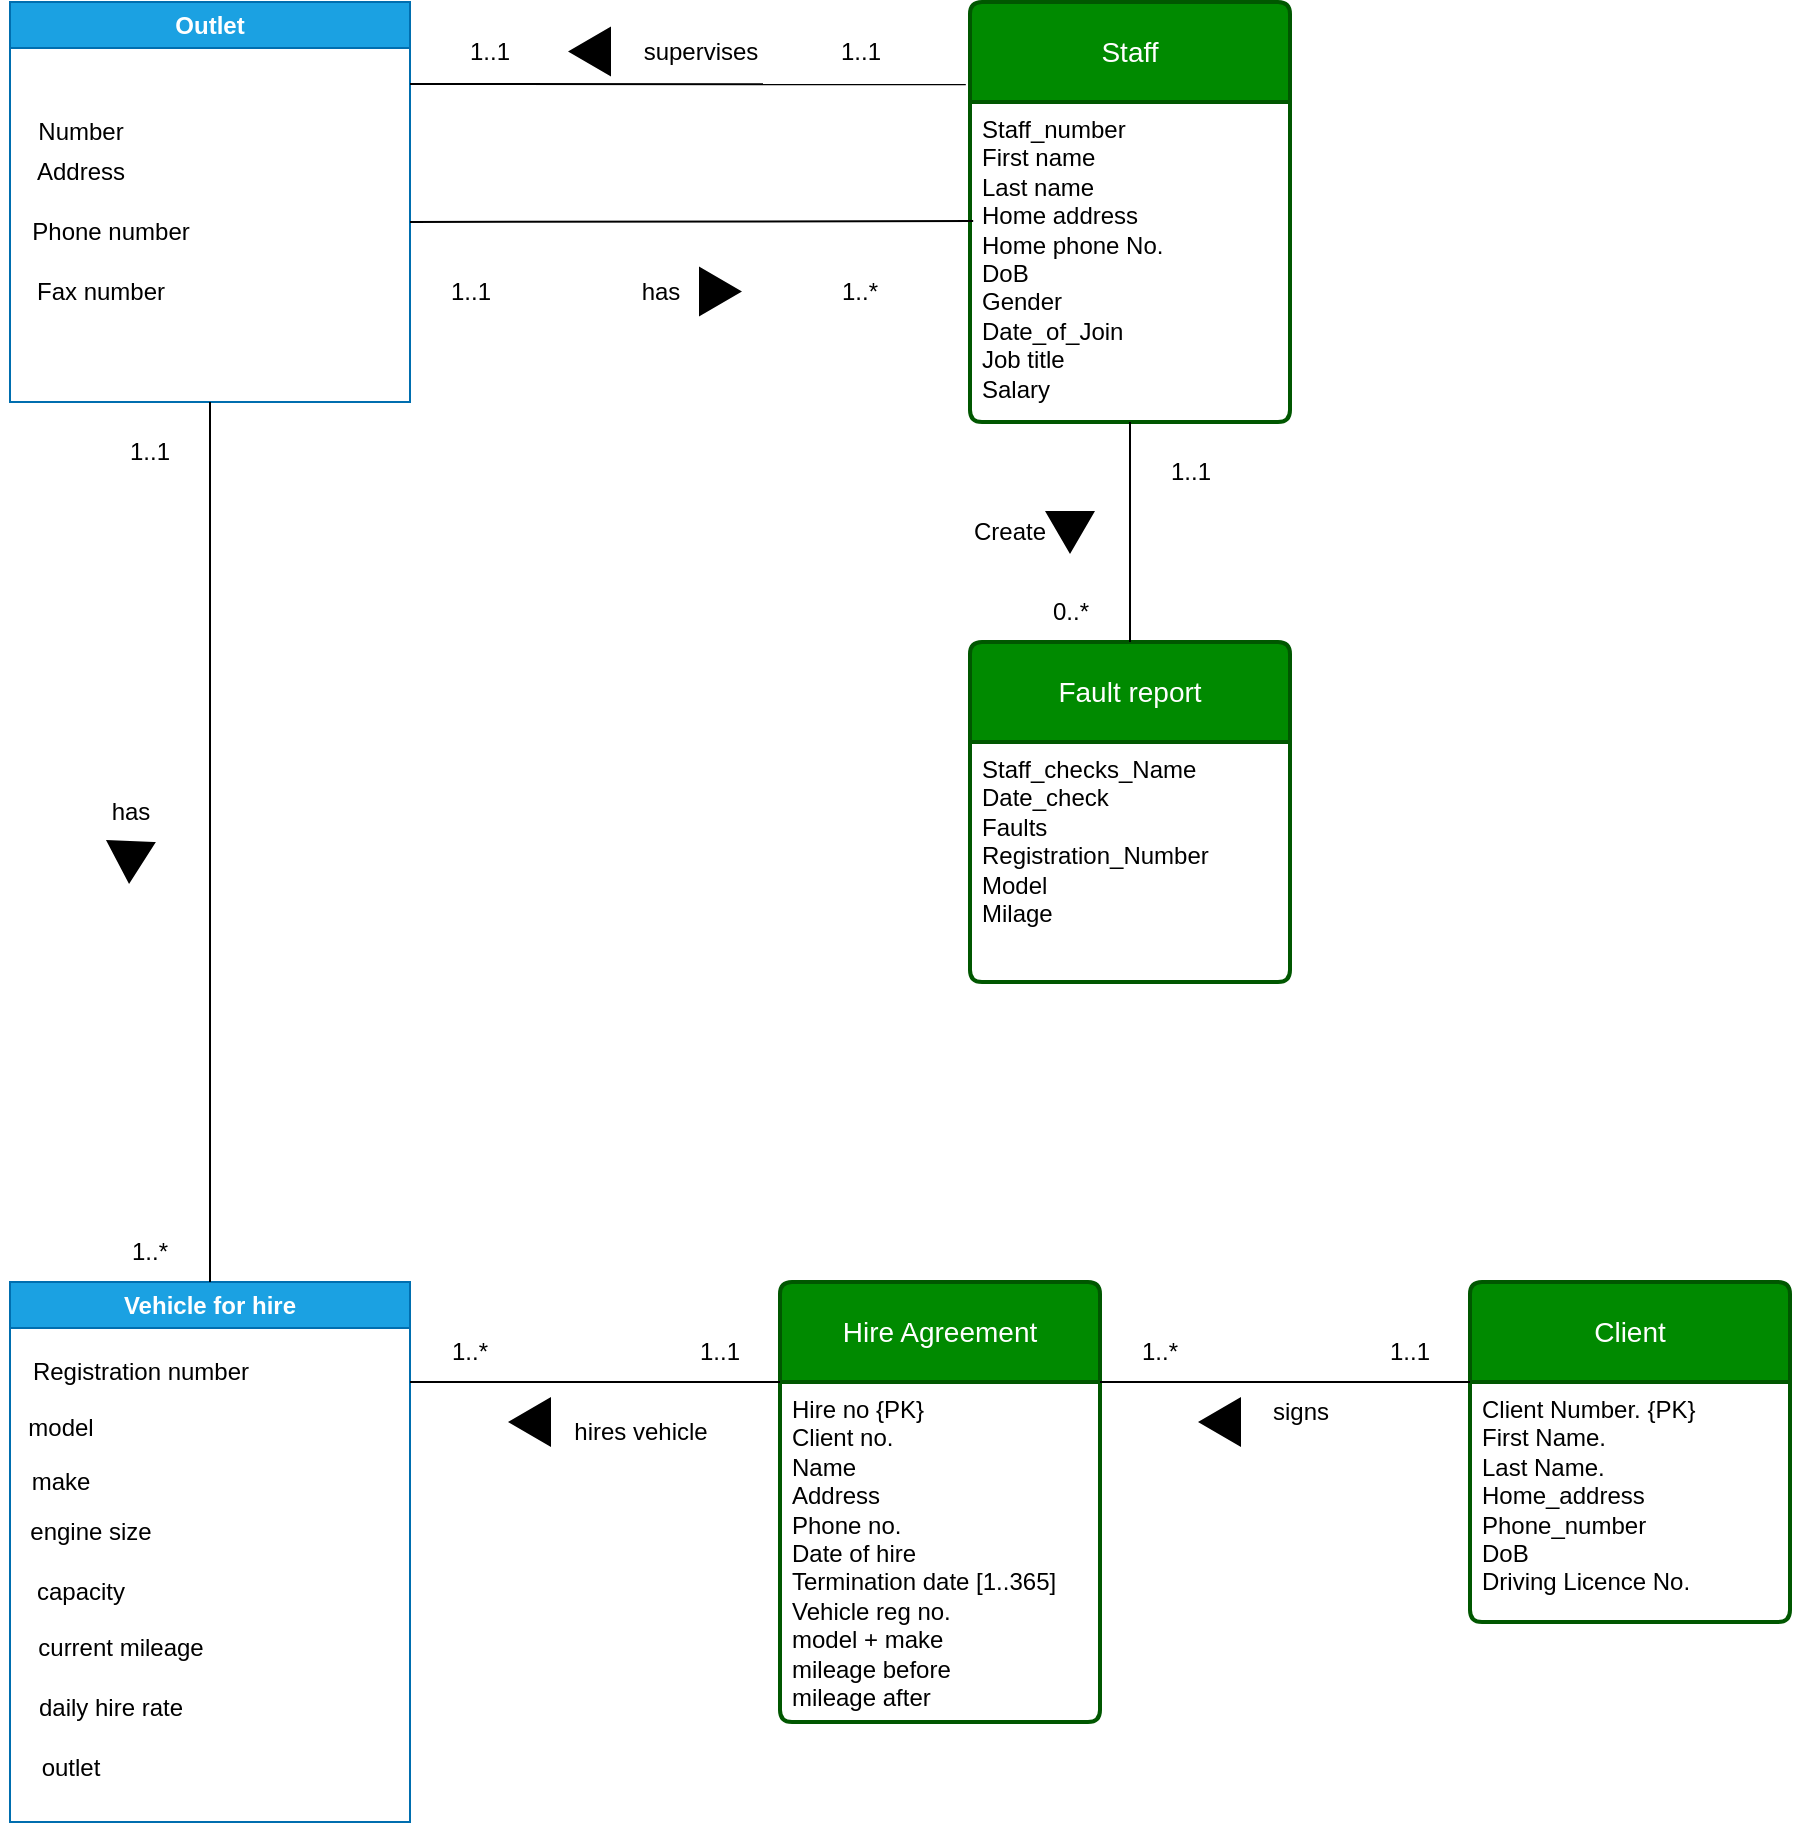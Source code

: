 <mxfile version="26.2.14">
  <diagram name="Page-1" id="CaXZUccrpuI2wGjqGpcp">
    <mxGraphModel dx="1507" dy="-480" grid="1" gridSize="10" guides="1" tooltips="1" connect="1" arrows="1" fold="1" page="1" pageScale="1" pageWidth="850" pageHeight="1100" math="0" shadow="0">
      <root>
        <mxCell id="0" />
        <mxCell id="1" parent="0" />
        <mxCell id="dJJuNP9G8TQX1-1RSZGf-26" value="Outlet" style="swimlane;whiteSpace=wrap;html=1;fillColor=#1ba1e2;fontColor=#ffffff;strokeColor=#006EAF;" vertex="1" parent="1">
          <mxGeometry x="380" y="1230" width="200" height="200" as="geometry" />
        </mxCell>
        <mxCell id="dJJuNP9G8TQX1-1RSZGf-27" value="Address" style="text;html=1;align=center;verticalAlign=middle;resizable=0;points=[];autosize=1;strokeColor=none;fillColor=none;" vertex="1" parent="dJJuNP9G8TQX1-1RSZGf-26">
          <mxGeometry y="70" width="70" height="30" as="geometry" />
        </mxCell>
        <mxCell id="dJJuNP9G8TQX1-1RSZGf-28" value="Phone number" style="text;html=1;align=center;verticalAlign=middle;resizable=0;points=[];autosize=1;strokeColor=none;fillColor=none;" vertex="1" parent="dJJuNP9G8TQX1-1RSZGf-26">
          <mxGeometry y="100" width="100" height="30" as="geometry" />
        </mxCell>
        <mxCell id="dJJuNP9G8TQX1-1RSZGf-29" value="Fax number" style="text;html=1;align=center;verticalAlign=middle;resizable=0;points=[];autosize=1;strokeColor=none;fillColor=none;" vertex="1" parent="dJJuNP9G8TQX1-1RSZGf-26">
          <mxGeometry y="130" width="90" height="30" as="geometry" />
        </mxCell>
        <mxCell id="dJJuNP9G8TQX1-1RSZGf-30" value="Number" style="text;html=1;align=center;verticalAlign=middle;resizable=0;points=[];autosize=1;strokeColor=none;fillColor=none;" vertex="1" parent="dJJuNP9G8TQX1-1RSZGf-26">
          <mxGeometry y="50" width="70" height="30" as="geometry" />
        </mxCell>
        <mxCell id="dJJuNP9G8TQX1-1RSZGf-31" value="Vehicle for hire" style="swimlane;whiteSpace=wrap;html=1;fillColor=#1ba1e2;fontColor=#ffffff;strokeColor=#006EAF;" vertex="1" parent="1">
          <mxGeometry x="380" y="1870" width="200" height="270" as="geometry" />
        </mxCell>
        <mxCell id="dJJuNP9G8TQX1-1RSZGf-32" value="Registration number" style="text;html=1;align=center;verticalAlign=middle;resizable=0;points=[];autosize=1;strokeColor=none;fillColor=none;" vertex="1" parent="dJJuNP9G8TQX1-1RSZGf-31">
          <mxGeometry y="30" width="130" height="30" as="geometry" />
        </mxCell>
        <mxCell id="dJJuNP9G8TQX1-1RSZGf-33" value="make" style="text;html=1;align=center;verticalAlign=middle;resizable=0;points=[];autosize=1;strokeColor=none;fillColor=none;" vertex="1" parent="dJJuNP9G8TQX1-1RSZGf-31">
          <mxGeometry y="85" width="50" height="30" as="geometry" />
        </mxCell>
        <mxCell id="dJJuNP9G8TQX1-1RSZGf-34" value="engine size" style="text;html=1;align=center;verticalAlign=middle;resizable=0;points=[];autosize=1;strokeColor=none;fillColor=none;" vertex="1" parent="dJJuNP9G8TQX1-1RSZGf-31">
          <mxGeometry y="110" width="80" height="30" as="geometry" />
        </mxCell>
        <mxCell id="dJJuNP9G8TQX1-1RSZGf-35" value="model" style="text;html=1;align=center;verticalAlign=middle;resizable=0;points=[];autosize=1;strokeColor=none;fillColor=none;" vertex="1" parent="dJJuNP9G8TQX1-1RSZGf-31">
          <mxGeometry x="-5" y="58" width="60" height="30" as="geometry" />
        </mxCell>
        <mxCell id="dJJuNP9G8TQX1-1RSZGf-36" value="capacity" style="text;html=1;align=center;verticalAlign=middle;resizable=0;points=[];autosize=1;strokeColor=none;fillColor=none;" vertex="1" parent="dJJuNP9G8TQX1-1RSZGf-31">
          <mxGeometry y="140" width="70" height="30" as="geometry" />
        </mxCell>
        <mxCell id="dJJuNP9G8TQX1-1RSZGf-37" value="current mileage" style="text;html=1;align=center;verticalAlign=middle;resizable=0;points=[];autosize=1;strokeColor=none;fillColor=none;" vertex="1" parent="dJJuNP9G8TQX1-1RSZGf-31">
          <mxGeometry y="168" width="110" height="30" as="geometry" />
        </mxCell>
        <mxCell id="dJJuNP9G8TQX1-1RSZGf-38" value="daily hire rate" style="text;html=1;align=center;verticalAlign=middle;resizable=0;points=[];autosize=1;strokeColor=none;fillColor=none;" vertex="1" parent="dJJuNP9G8TQX1-1RSZGf-31">
          <mxGeometry y="198" width="100" height="30" as="geometry" />
        </mxCell>
        <mxCell id="dJJuNP9G8TQX1-1RSZGf-39" value="outlet" style="text;html=1;align=center;verticalAlign=middle;resizable=0;points=[];autosize=1;strokeColor=none;fillColor=none;" vertex="1" parent="dJJuNP9G8TQX1-1RSZGf-31">
          <mxGeometry x="5" y="228" width="50" height="30" as="geometry" />
        </mxCell>
        <mxCell id="dJJuNP9G8TQX1-1RSZGf-40" value="Fault report" style="swimlane;childLayout=stackLayout;horizontal=1;startSize=50;horizontalStack=0;rounded=1;fontSize=14;fontStyle=0;strokeWidth=2;resizeParent=0;resizeLast=1;shadow=0;dashed=0;align=center;arcSize=4;whiteSpace=wrap;html=1;fillColor=#008a00;fontColor=#ffffff;strokeColor=#005700;" vertex="1" parent="1">
          <mxGeometry x="860" y="1550" width="160" height="170" as="geometry" />
        </mxCell>
        <mxCell id="dJJuNP9G8TQX1-1RSZGf-41" value="Staff_checks_Name&lt;div&gt;Date_check&lt;/div&gt;&lt;div&gt;Faults&lt;/div&gt;&lt;div&gt;Registration_Number&lt;/div&gt;&lt;div&gt;Model&lt;/div&gt;&lt;div&gt;Milage&lt;br&gt;&lt;br&gt;&lt;div&gt;&lt;br&gt;&lt;/div&gt;&lt;/div&gt;" style="align=left;strokeColor=none;fillColor=none;spacingLeft=4;spacingRight=4;fontSize=12;verticalAlign=top;resizable=0;rotatable=0;part=1;html=1;whiteSpace=wrap;" vertex="1" parent="dJJuNP9G8TQX1-1RSZGf-40">
          <mxGeometry y="50" width="160" height="120" as="geometry" />
        </mxCell>
        <mxCell id="dJJuNP9G8TQX1-1RSZGf-42" value="Staff" style="swimlane;childLayout=stackLayout;horizontal=1;startSize=50;horizontalStack=0;rounded=1;fontSize=14;fontStyle=0;strokeWidth=2;resizeParent=0;resizeLast=1;shadow=0;dashed=0;align=center;arcSize=4;whiteSpace=wrap;html=1;fillColor=#008a00;fontColor=#ffffff;strokeColor=#005700;" vertex="1" parent="1">
          <mxGeometry x="860" y="1230" width="160" height="210" as="geometry" />
        </mxCell>
        <mxCell id="dJJuNP9G8TQX1-1RSZGf-43" value="&lt;div&gt;&lt;div&gt;Staff_number&lt;/div&gt;&lt;/div&gt;&lt;div&gt;First name&lt;/div&gt;&lt;div&gt;Last name&lt;/div&gt;&lt;div&gt;Home address&lt;/div&gt;&lt;div&gt;Home phone No.&lt;/div&gt;&lt;div&gt;DoB&lt;/div&gt;&lt;div&gt;Gender&lt;/div&gt;&lt;div&gt;Date_of_Join&lt;/div&gt;&lt;div&gt;Job title&lt;/div&gt;&lt;div&gt;Salary&lt;/div&gt;" style="align=left;strokeColor=none;fillColor=none;spacingLeft=4;spacingRight=4;fontSize=12;verticalAlign=top;resizable=0;rotatable=0;part=1;html=1;whiteSpace=wrap;" vertex="1" parent="dJJuNP9G8TQX1-1RSZGf-42">
          <mxGeometry y="50" width="160" height="160" as="geometry" />
        </mxCell>
        <mxCell id="dJJuNP9G8TQX1-1RSZGf-44" value="" style="endArrow=none;html=1;rounded=0;exitX=0.5;exitY=1;exitDx=0;exitDy=0;entryX=0.5;entryY=0;entryDx=0;entryDy=0;" edge="1" parent="1" source="dJJuNP9G8TQX1-1RSZGf-43" target="dJJuNP9G8TQX1-1RSZGf-40">
          <mxGeometry relative="1" as="geometry">
            <mxPoint x="470" y="1680" as="sourcePoint" />
            <mxPoint x="630" y="1680" as="targetPoint" />
          </mxGeometry>
        </mxCell>
        <mxCell id="dJJuNP9G8TQX1-1RSZGf-45" value="" style="shape=mxgraph.arrows2.wedgeArrow;html=1;bendable=0;startWidth=11.628;fillColor=strokeColor;defaultFillColor=invert;defaultGradientColor=invert;rounded=0;" edge="1" parent="1">
          <mxGeometry width="100" height="100" relative="1" as="geometry">
            <mxPoint x="910" y="1485" as="sourcePoint" />
            <mxPoint x="910" y="1505" as="targetPoint" />
          </mxGeometry>
        </mxCell>
        <mxCell id="dJJuNP9G8TQX1-1RSZGf-46" value="Create" style="text;html=1;align=center;verticalAlign=middle;whiteSpace=wrap;rounded=0;" vertex="1" parent="1">
          <mxGeometry x="850" y="1480" width="60" height="30" as="geometry" />
        </mxCell>
        <mxCell id="dJJuNP9G8TQX1-1RSZGf-47" value="1..1" style="text;html=1;align=center;verticalAlign=middle;whiteSpace=wrap;rounded=0;" vertex="1" parent="1">
          <mxGeometry x="705" y="1890" width="60" height="30" as="geometry" />
        </mxCell>
        <mxCell id="dJJuNP9G8TQX1-1RSZGf-48" value="Client" style="swimlane;childLayout=stackLayout;horizontal=1;startSize=50;horizontalStack=0;rounded=1;fontSize=14;fontStyle=0;strokeWidth=2;resizeParent=0;resizeLast=1;shadow=0;dashed=0;align=center;arcSize=4;whiteSpace=wrap;html=1;fillColor=#008a00;fontColor=#ffffff;strokeColor=#005700;" vertex="1" parent="1">
          <mxGeometry x="1110" y="1870" width="160" height="170" as="geometry" />
        </mxCell>
        <mxCell id="dJJuNP9G8TQX1-1RSZGf-49" value="&lt;div&gt;&lt;div&gt;&lt;span style=&quot;background-color: transparent; color: light-dark(rgb(0, 0, 0), rgb(255, 255, 255));&quot;&gt;Client Number. {PK}&lt;/span&gt;&lt;/div&gt;&lt;/div&gt;&lt;div&gt;First Name.&lt;/div&gt;&lt;div&gt;Last Name.&lt;/div&gt;&lt;div&gt;Home_address&lt;/div&gt;&lt;div&gt;Phone_number&lt;/div&gt;&lt;div&gt;DoB&lt;/div&gt;&lt;div&gt;&lt;div&gt;Driving Licence No.&lt;/div&gt;&lt;/div&gt;&lt;div&gt;&lt;br&gt;&lt;/div&gt;" style="align=left;strokeColor=none;fillColor=none;spacingLeft=4;spacingRight=4;fontSize=12;verticalAlign=top;resizable=0;rotatable=0;part=1;html=1;whiteSpace=wrap;" vertex="1" parent="dJJuNP9G8TQX1-1RSZGf-48">
          <mxGeometry y="50" width="160" height="120" as="geometry" />
        </mxCell>
        <mxCell id="dJJuNP9G8TQX1-1RSZGf-50" value="Hire Agreement" style="swimlane;childLayout=stackLayout;horizontal=1;startSize=50;horizontalStack=0;rounded=1;fontSize=14;fontStyle=0;strokeWidth=2;resizeParent=0;resizeLast=1;shadow=0;dashed=0;align=center;arcSize=4;whiteSpace=wrap;html=1;fillColor=#008a00;fontColor=#ffffff;strokeColor=#005700;" vertex="1" parent="1">
          <mxGeometry x="765" y="1870" width="160" height="220" as="geometry" />
        </mxCell>
        <mxCell id="dJJuNP9G8TQX1-1RSZGf-51" value="&lt;div&gt;&lt;div&gt;Hire no {PK}&lt;/div&gt;&lt;/div&gt;&lt;div&gt;Client no.&lt;/div&gt;&lt;div&gt;Name&lt;/div&gt;&lt;div&gt;Address&lt;/div&gt;&lt;div&gt;Phone no.&lt;/div&gt;&lt;div&gt;Date of hire&lt;/div&gt;&lt;div&gt;Termination date [1..365]&lt;/div&gt;&lt;div&gt;Vehicle reg no.&lt;/div&gt;&lt;div&gt;model + make&lt;/div&gt;&lt;div&gt;mileage before&lt;/div&gt;&lt;div&gt;mileage after&lt;/div&gt;&lt;div&gt;&lt;br&gt;&lt;/div&gt;" style="align=left;strokeColor=none;fillColor=none;spacingLeft=4;spacingRight=4;fontSize=12;verticalAlign=top;resizable=0;rotatable=0;part=1;html=1;whiteSpace=wrap;" vertex="1" parent="dJJuNP9G8TQX1-1RSZGf-50">
          <mxGeometry y="50" width="160" height="170" as="geometry" />
        </mxCell>
        <mxCell id="dJJuNP9G8TQX1-1RSZGf-52" value="" style="endArrow=none;html=1;rounded=0;entryX=0;entryY=0;entryDx=0;entryDy=0;" edge="1" parent="1" target="dJJuNP9G8TQX1-1RSZGf-51">
          <mxGeometry width="50" height="50" relative="1" as="geometry">
            <mxPoint x="580" y="1920" as="sourcePoint" />
            <mxPoint x="730" y="1950" as="targetPoint" />
          </mxGeometry>
        </mxCell>
        <mxCell id="dJJuNP9G8TQX1-1RSZGf-53" value="hires vehicle" style="text;html=1;align=center;verticalAlign=middle;resizable=0;points=[];autosize=1;strokeColor=none;fillColor=none;" vertex="1" parent="1">
          <mxGeometry x="650" y="1930" width="90" height="30" as="geometry" />
        </mxCell>
        <mxCell id="dJJuNP9G8TQX1-1RSZGf-54" value="1..*" style="text;html=1;align=center;verticalAlign=middle;whiteSpace=wrap;rounded=0;" vertex="1" parent="1">
          <mxGeometry x="580" y="1890" width="60" height="30" as="geometry" />
        </mxCell>
        <mxCell id="dJJuNP9G8TQX1-1RSZGf-55" value="" style="shape=mxgraph.arrows2.wedgeArrow;html=1;bendable=0;startWidth=11.628;fillColor=strokeColor;defaultFillColor=invert;defaultGradientColor=invert;rounded=0;" edge="1" parent="1">
          <mxGeometry width="100" height="100" relative="1" as="geometry">
            <mxPoint x="650" y="1940" as="sourcePoint" />
            <mxPoint x="630" y="1940.0" as="targetPoint" />
          </mxGeometry>
        </mxCell>
        <mxCell id="dJJuNP9G8TQX1-1RSZGf-57" value="" style="endArrow=none;html=1;rounded=0;entryX=0.5;entryY=1;entryDx=0;entryDy=0;exitX=0.5;exitY=0;exitDx=0;exitDy=0;" edge="1" parent="1" source="dJJuNP9G8TQX1-1RSZGf-31" target="dJJuNP9G8TQX1-1RSZGf-26">
          <mxGeometry width="50" height="50" relative="1" as="geometry">
            <mxPoint x="450" y="1660" as="sourcePoint" />
            <mxPoint x="500" y="1610" as="targetPoint" />
          </mxGeometry>
        </mxCell>
        <mxCell id="dJJuNP9G8TQX1-1RSZGf-58" value="has" style="text;html=1;align=center;verticalAlign=middle;resizable=0;points=[];autosize=1;strokeColor=none;fillColor=none;" vertex="1" parent="1">
          <mxGeometry x="420" y="1620" width="40" height="30" as="geometry" />
        </mxCell>
        <mxCell id="dJJuNP9G8TQX1-1RSZGf-59" value="1..*" style="text;html=1;align=center;verticalAlign=middle;whiteSpace=wrap;rounded=0;" vertex="1" parent="1">
          <mxGeometry x="420" y="1840" width="60" height="30" as="geometry" />
        </mxCell>
        <mxCell id="dJJuNP9G8TQX1-1RSZGf-60" value="1..1" style="text;html=1;align=center;verticalAlign=middle;whiteSpace=wrap;rounded=0;" vertex="1" parent="1">
          <mxGeometry x="420" y="1440" width="60" height="30" as="geometry" />
        </mxCell>
        <mxCell id="dJJuNP9G8TQX1-1RSZGf-61" value="" style="endArrow=none;html=1;rounded=0;entryX=-0.013;entryY=0.196;entryDx=0;entryDy=0;entryPerimeter=0;" edge="1" parent="1" target="dJJuNP9G8TQX1-1RSZGf-42">
          <mxGeometry width="50" height="50" relative="1" as="geometry">
            <mxPoint x="580" y="1271" as="sourcePoint" />
            <mxPoint x="770" y="1480" as="targetPoint" />
          </mxGeometry>
        </mxCell>
        <mxCell id="dJJuNP9G8TQX1-1RSZGf-62" value="" style="endArrow=none;html=1;rounded=0;exitX=0.01;exitY=0.372;exitDx=0;exitDy=0;exitPerimeter=0;" edge="1" parent="1" source="dJJuNP9G8TQX1-1RSZGf-43">
          <mxGeometry width="50" height="50" relative="1" as="geometry">
            <mxPoint x="630" y="1400" as="sourcePoint" />
            <mxPoint x="580" y="1340" as="targetPoint" />
          </mxGeometry>
        </mxCell>
        <mxCell id="dJJuNP9G8TQX1-1RSZGf-63" value="" style="shape=mxgraph.arrows2.wedgeArrow;html=1;bendable=0;startWidth=11.628;fillColor=strokeColor;defaultFillColor=invert;defaultGradientColor=invert;rounded=0;" edge="1" parent="1">
          <mxGeometry width="100" height="100" relative="1" as="geometry">
            <mxPoint x="440.44" y="1650" as="sourcePoint" />
            <mxPoint x="439.57" y="1670" as="targetPoint" />
          </mxGeometry>
        </mxCell>
        <mxCell id="dJJuNP9G8TQX1-1RSZGf-64" value="has" style="text;html=1;align=center;verticalAlign=middle;resizable=0;points=[];autosize=1;strokeColor=none;fillColor=none;" vertex="1" parent="1">
          <mxGeometry x="685" y="1360" width="40" height="30" as="geometry" />
        </mxCell>
        <mxCell id="dJJuNP9G8TQX1-1RSZGf-65" value="" style="shape=mxgraph.arrows2.wedgeArrow;html=1;bendable=0;startWidth=11.628;fillColor=strokeColor;defaultFillColor=invert;defaultGradientColor=invert;rounded=0;" edge="1" parent="1">
          <mxGeometry width="100" height="100" relative="1" as="geometry">
            <mxPoint x="725" y="1374.75" as="sourcePoint" />
            <mxPoint x="745" y="1374.75" as="targetPoint" />
          </mxGeometry>
        </mxCell>
        <mxCell id="dJJuNP9G8TQX1-1RSZGf-66" value="supervises" style="text;html=1;align=center;verticalAlign=middle;resizable=0;points=[];autosize=1;strokeColor=none;fillColor=none;" vertex="1" parent="1">
          <mxGeometry x="685" y="1240" width="80" height="30" as="geometry" />
        </mxCell>
        <mxCell id="dJJuNP9G8TQX1-1RSZGf-67" value="" style="shape=mxgraph.arrows2.wedgeArrow;html=1;bendable=0;startWidth=11.628;fillColor=strokeColor;defaultFillColor=invert;defaultGradientColor=invert;rounded=0;" edge="1" parent="1">
          <mxGeometry width="100" height="100" relative="1" as="geometry">
            <mxPoint x="680" y="1254.76" as="sourcePoint" />
            <mxPoint x="660" y="1254.76" as="targetPoint" />
          </mxGeometry>
        </mxCell>
        <mxCell id="dJJuNP9G8TQX1-1RSZGf-68" value="1..*" style="text;html=1;align=center;verticalAlign=middle;whiteSpace=wrap;rounded=0;" vertex="1" parent="1">
          <mxGeometry x="775" y="1360" width="60" height="30" as="geometry" />
        </mxCell>
        <mxCell id="dJJuNP9G8TQX1-1RSZGf-69" value="1..1" style="text;html=1;align=center;verticalAlign=middle;whiteSpace=wrap;rounded=0;" vertex="1" parent="1">
          <mxGeometry x="590" y="1240" width="60" height="30" as="geometry" />
        </mxCell>
        <mxCell id="dJJuNP9G8TQX1-1RSZGf-70" value="1..1" style="text;html=1;align=center;verticalAlign=middle;resizable=0;points=[];autosize=1;strokeColor=none;fillColor=none;" vertex="1" parent="1">
          <mxGeometry x="950" y="1450" width="40" height="30" as="geometry" />
        </mxCell>
        <mxCell id="dJJuNP9G8TQX1-1RSZGf-71" value="0..*" style="text;html=1;align=center;verticalAlign=middle;resizable=0;points=[];autosize=1;strokeColor=none;fillColor=none;" vertex="1" parent="1">
          <mxGeometry x="890" y="1520" width="40" height="30" as="geometry" />
        </mxCell>
        <mxCell id="dJJuNP9G8TQX1-1RSZGf-72" value="1..1" style="text;html=1;align=center;verticalAlign=middle;resizable=0;points=[];autosize=1;strokeColor=none;fillColor=none;" vertex="1" parent="1">
          <mxGeometry x="590" y="1360" width="40" height="30" as="geometry" />
        </mxCell>
        <mxCell id="dJJuNP9G8TQX1-1RSZGf-73" value="1..1" style="text;html=1;align=center;verticalAlign=middle;resizable=0;points=[];autosize=1;strokeColor=none;fillColor=none;" vertex="1" parent="1">
          <mxGeometry x="785" y="1240" width="40" height="30" as="geometry" />
        </mxCell>
        <mxCell id="dJJuNP9G8TQX1-1RSZGf-74" value="1..1" style="text;html=1;align=center;verticalAlign=middle;whiteSpace=wrap;rounded=0;" vertex="1" parent="1">
          <mxGeometry x="1050" y="1890" width="60" height="30" as="geometry" />
        </mxCell>
        <mxCell id="dJJuNP9G8TQX1-1RSZGf-75" value="" style="endArrow=none;html=1;rounded=0;entryX=0;entryY=0;entryDx=0;entryDy=0;" edge="1" parent="1">
          <mxGeometry width="50" height="50" relative="1" as="geometry">
            <mxPoint x="925" y="1920" as="sourcePoint" />
            <mxPoint x="1110" y="1920" as="targetPoint" />
          </mxGeometry>
        </mxCell>
        <mxCell id="dJJuNP9G8TQX1-1RSZGf-76" value="signs" style="text;html=1;align=center;verticalAlign=middle;resizable=0;points=[];autosize=1;strokeColor=none;fillColor=none;" vertex="1" parent="1">
          <mxGeometry x="1000" y="1920" width="50" height="30" as="geometry" />
        </mxCell>
        <mxCell id="dJJuNP9G8TQX1-1RSZGf-77" value="1..*" style="text;html=1;align=center;verticalAlign=middle;whiteSpace=wrap;rounded=0;" vertex="1" parent="1">
          <mxGeometry x="925" y="1890" width="60" height="30" as="geometry" />
        </mxCell>
        <mxCell id="dJJuNP9G8TQX1-1RSZGf-78" value="" style="shape=mxgraph.arrows2.wedgeArrow;html=1;bendable=0;startWidth=11.628;fillColor=strokeColor;defaultFillColor=invert;defaultGradientColor=invert;rounded=0;" edge="1" parent="1">
          <mxGeometry width="100" height="100" relative="1" as="geometry">
            <mxPoint x="995" y="1940" as="sourcePoint" />
            <mxPoint x="975" y="1940.0" as="targetPoint" />
          </mxGeometry>
        </mxCell>
      </root>
    </mxGraphModel>
  </diagram>
</mxfile>
